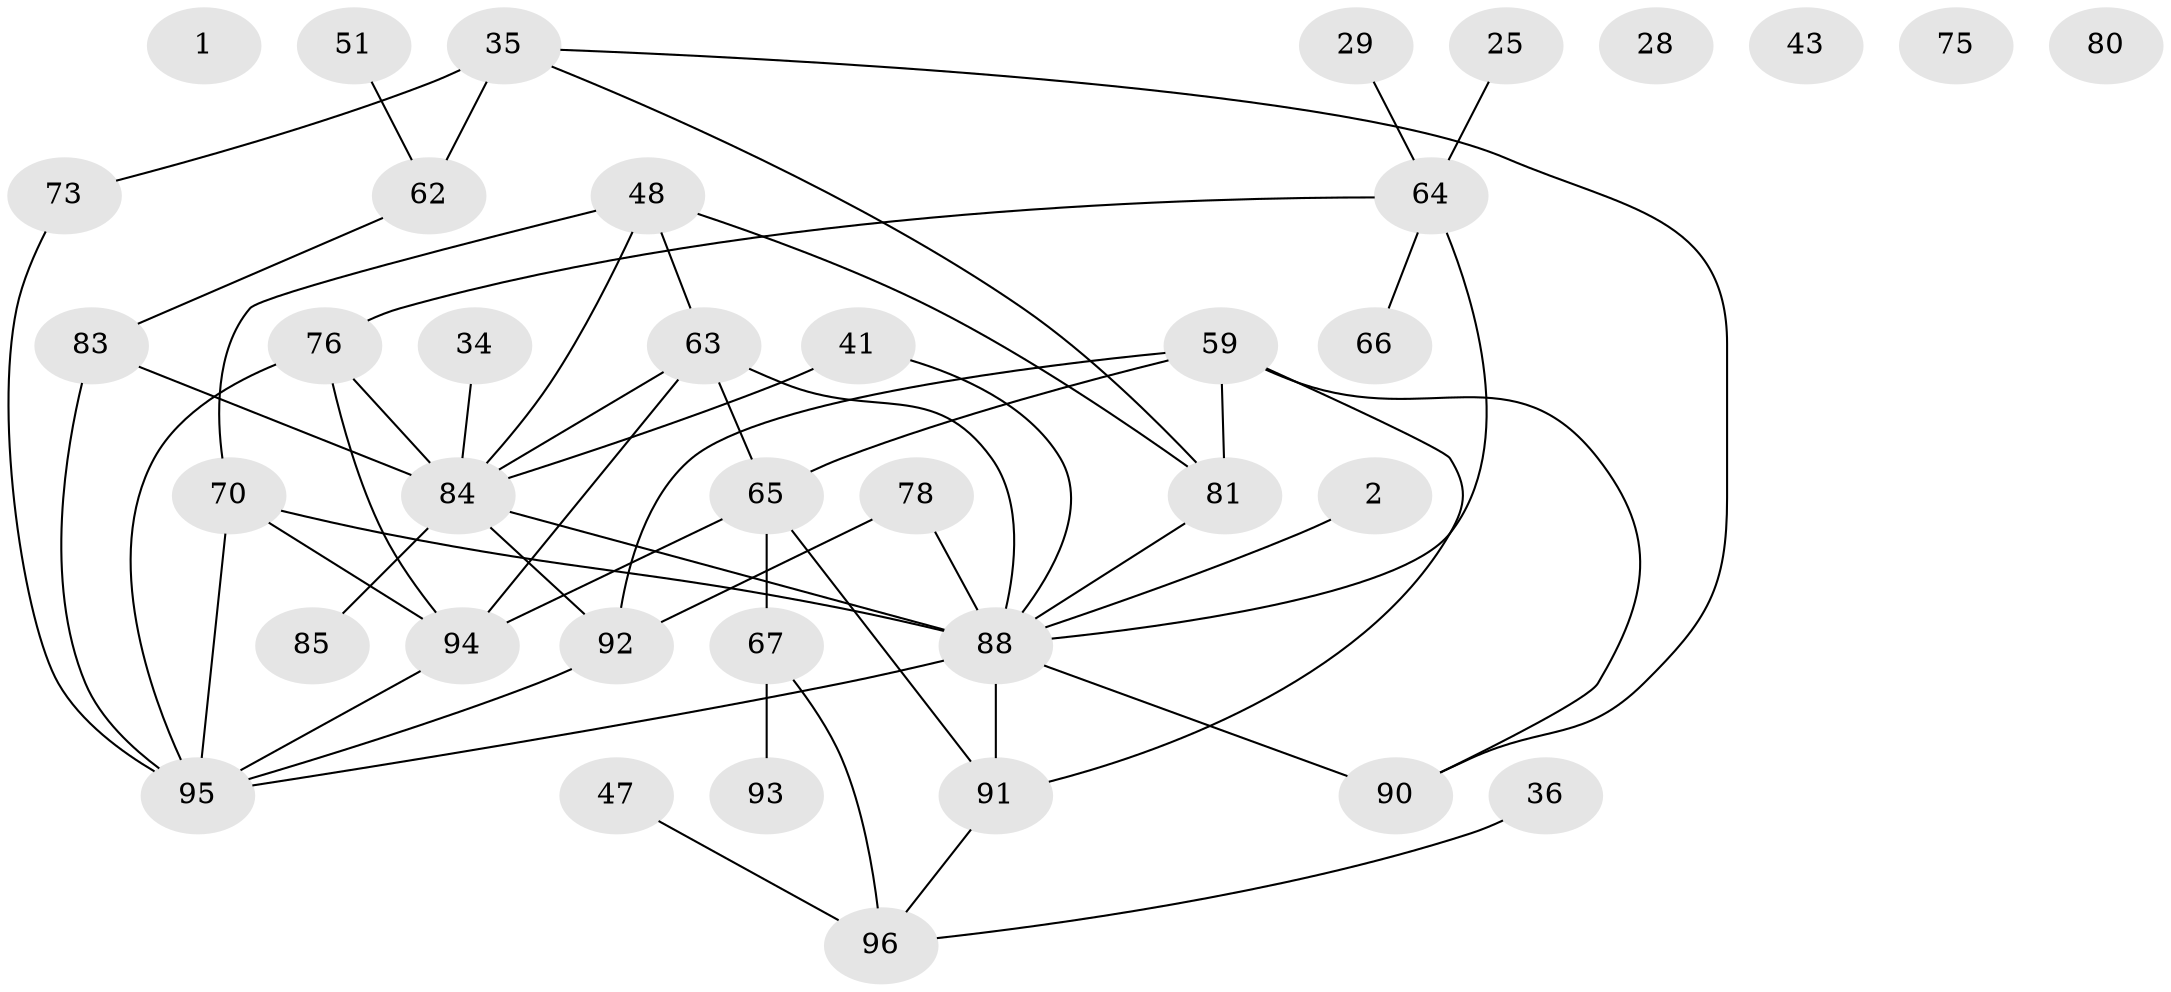 // original degree distribution, {0: 0.052083333333333336, 1: 0.1875, 6: 0.03125, 2: 0.25, 4: 0.11458333333333333, 5: 0.10416666666666667, 3: 0.22916666666666666, 7: 0.020833333333333332, 8: 0.010416666666666666}
// Generated by graph-tools (version 1.1) at 2025/42/03/04/25 21:42:50]
// undirected, 38 vertices, 56 edges
graph export_dot {
graph [start="1"]
  node [color=gray90,style=filled];
  1;
  2;
  25;
  28;
  29;
  34;
  35;
  36;
  41;
  43;
  47;
  48 [super="+44"];
  51 [super="+24"];
  59 [super="+46"];
  62 [super="+12"];
  63 [super="+52"];
  64 [super="+40"];
  65 [super="+57+58+45"];
  66;
  67 [super="+33"];
  70;
  73 [super="+39"];
  75;
  76 [super="+56"];
  78;
  80;
  81 [super="+60"];
  83;
  84 [super="+79+82"];
  85;
  88 [super="+21+61"];
  90 [super="+68"];
  91 [super="+89"];
  92 [super="+26"];
  93;
  94 [super="+87"];
  95 [super="+30+32+74"];
  96;
  2 -- 88;
  25 -- 64;
  29 -- 64;
  34 -- 84 [weight=2];
  35 -- 62 [weight=2];
  35 -- 73;
  35 -- 90;
  35 -- 81;
  36 -- 96;
  41 -- 88;
  41 -- 84;
  47 -- 96;
  48 -- 63 [weight=2];
  48 -- 70 [weight=2];
  48 -- 81;
  48 -- 84;
  51 -- 62;
  59 -- 92 [weight=2];
  59 -- 90;
  59 -- 65;
  59 -- 81;
  59 -- 91;
  62 -- 83;
  63 -- 94;
  63 -- 88 [weight=2];
  63 -- 84 [weight=3];
  63 -- 65;
  64 -- 66;
  64 -- 88 [weight=2];
  64 -- 76;
  65 -- 67 [weight=3];
  65 -- 91;
  65 -- 94;
  67 -- 93;
  67 -- 96 [weight=2];
  70 -- 94 [weight=2];
  70 -- 88 [weight=3];
  70 -- 95;
  73 -- 95;
  76 -- 84;
  76 -- 95 [weight=2];
  76 -- 94;
  78 -- 88;
  78 -- 92;
  81 -- 88;
  83 -- 95 [weight=2];
  83 -- 84;
  84 -- 85;
  84 -- 88;
  84 -- 92;
  88 -- 95 [weight=3];
  88 -- 90;
  88 -- 91;
  91 -- 96;
  92 -- 95;
  94 -- 95;
}
